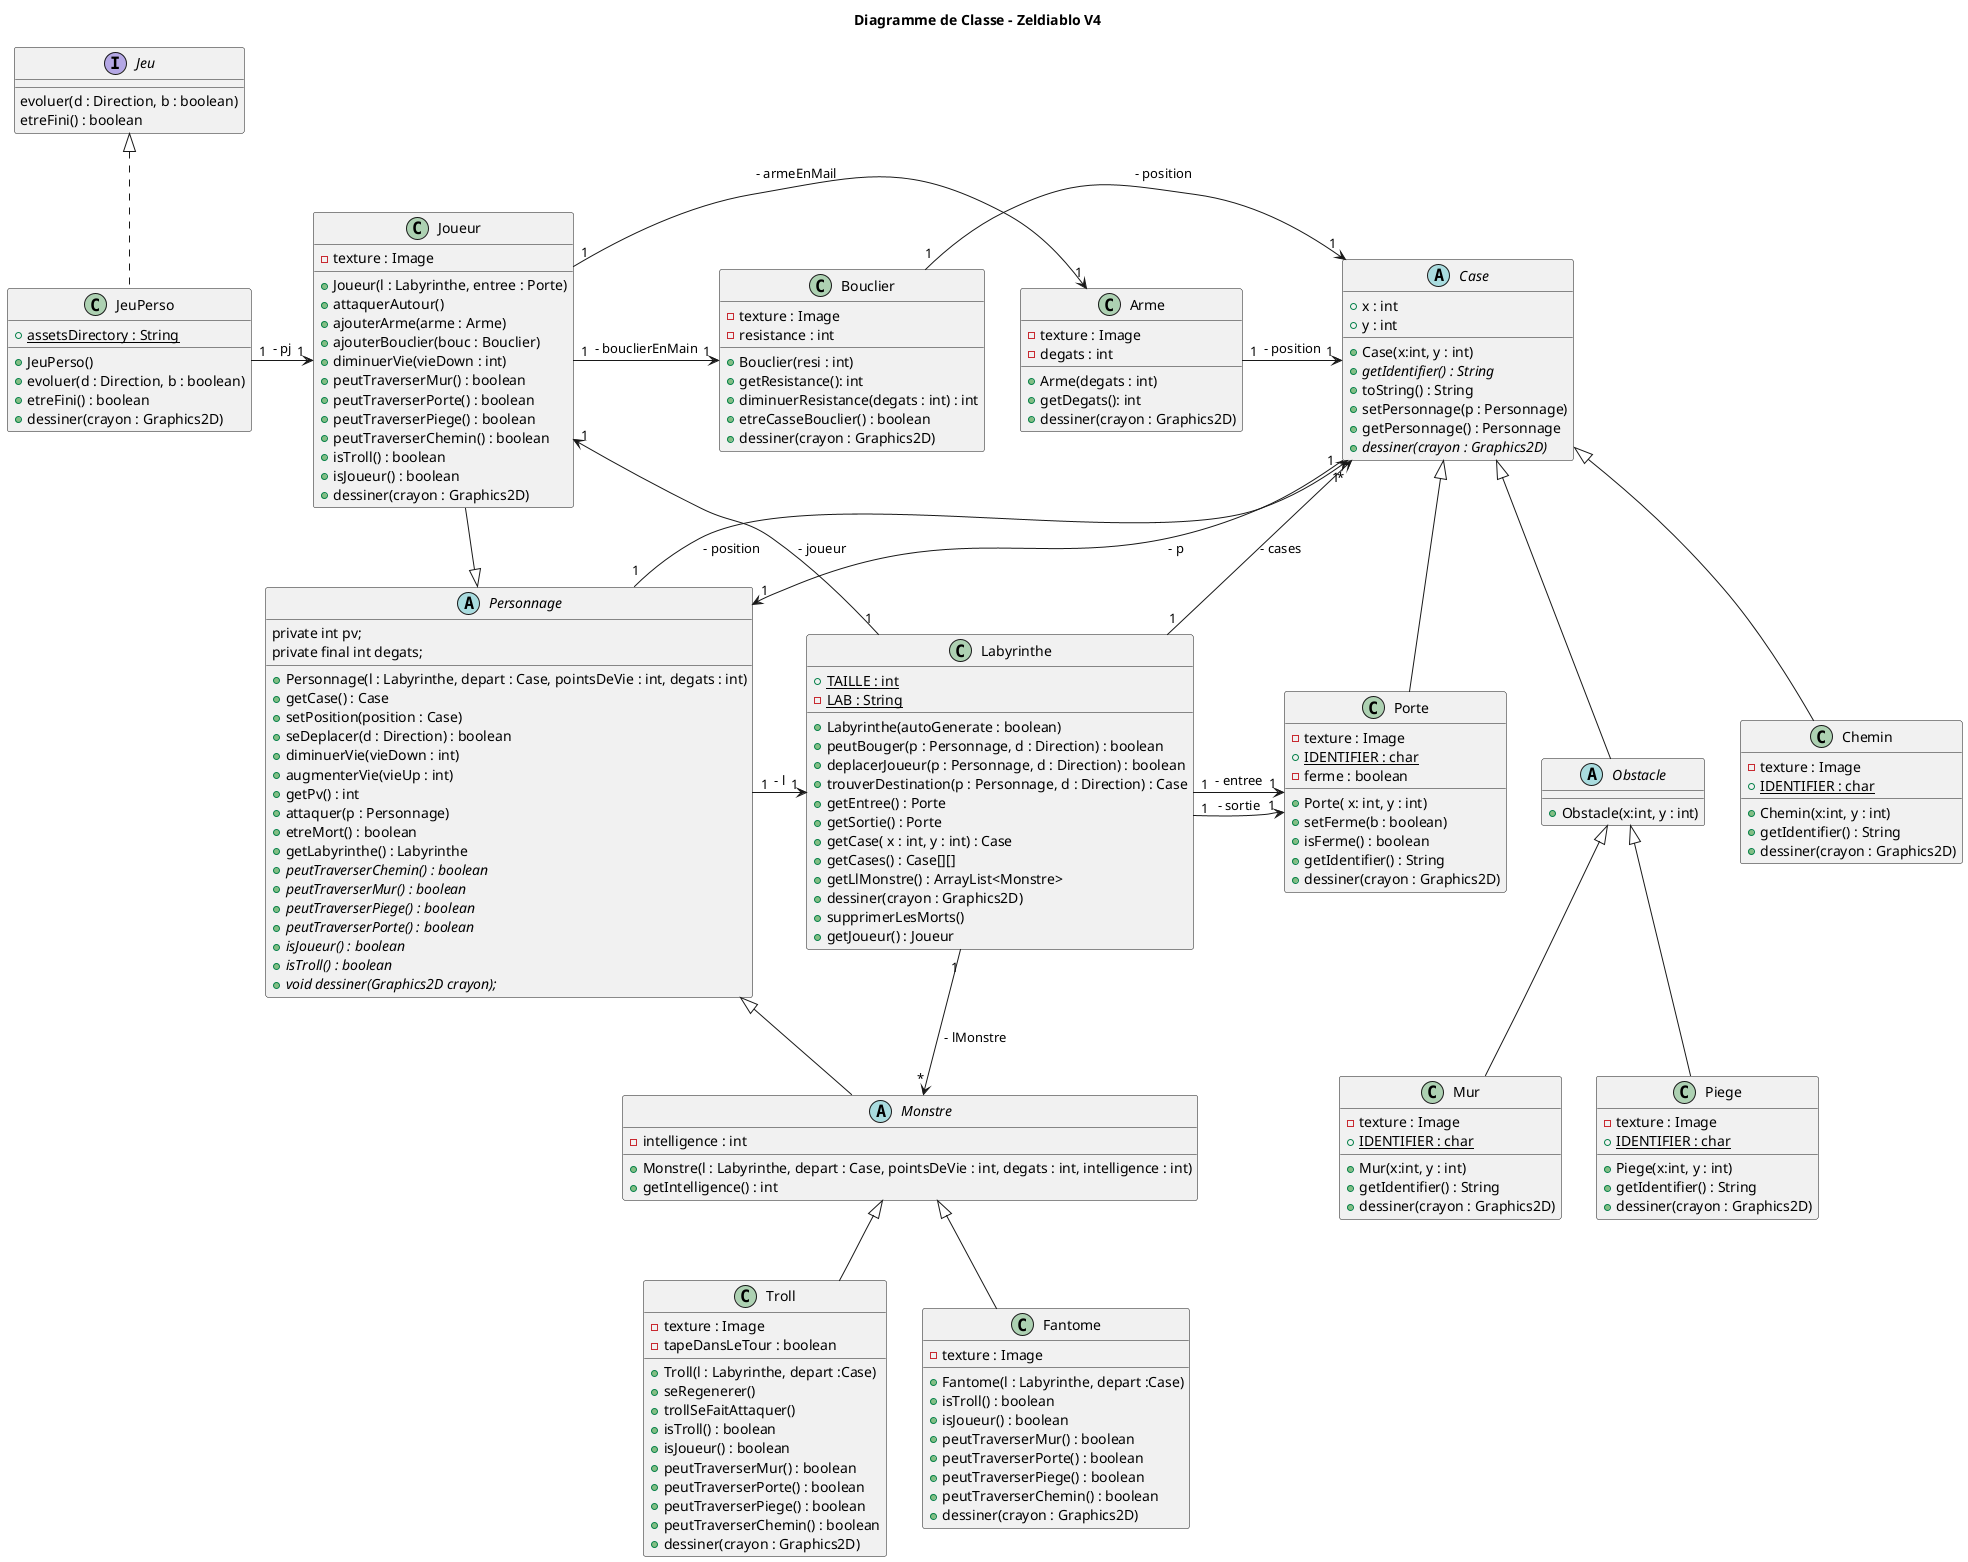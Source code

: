@startuml

title Diagramme de Classe - Zeldiablo V4

class JeuPerso implements Jeu{
    + {static} assetsDirectory : String
    + JeuPerso()
    + evoluer(d : Direction, b : boolean)
    + etreFini() : boolean
    + dessiner(crayon : Graphics2D)
}

interface Jeu{
    evoluer(d : Direction, b : boolean)
    etreFini() : boolean
}

class Labyrinthe{
        + {static} TAILLE : int
        - {static} LAB : String
        + Labyrinthe(autoGenerate : boolean)
        + peutBouger(p : Personnage, d : Direction) : boolean
        + deplacerJoueur(p : Personnage, d : Direction) : boolean
        + trouverDestination(p : Personnage, d : Direction) : Case
        + getEntree() : Porte
        + getSortie() : Porte
        + getCase( x : int, y : int) : Case
        + getCases() : Case[][]
        +getLlMonstre() : ArrayList<Monstre>
        +dessiner(crayon : Graphics2D)
        + supprimerLesMorts()
        + getJoueur() : Joueur
}

abstract class Personnage{
       private int pv;
       private final int degats;
       + Personnage(l : Labyrinthe, depart : Case, pointsDeVie : int, degats : int)
       +getCase() : Case
       +setPosition(position : Case)
       +seDeplacer(d : Direction) : boolean
       + diminuerVie(vieDown : int)
       + augmenterVie(vieUp : int)
       +getPv() : int
       + attaquer(p : Personnage)
       + etreMort() : boolean
       +getLabyrinthe() : Labyrinthe
       + {abstract}  peutTraverserChemin() : boolean
       + {abstract}  peutTraverserMur() : boolean
       + {abstract}  peutTraverserPiege() : boolean
       + {abstract}  peutTraverserPorte() : boolean
       + {abstract}  isJoueur() : boolean
       + {abstract}  isTroll() : boolean
       + {abstract} void dessiner(Graphics2D crayon);
}

abstract class Monstre extends Personnage{
    - intelligence : int
    + Monstre(l : Labyrinthe, depart : Case, pointsDeVie : int, degats : int, intelligence : int)
    + getIntelligence() : int
}

class Troll extends Monstre{
    - texture : Image
    - tapeDansLeTour : boolean
    +Troll(l : Labyrinthe, depart :Case)
    + seRegenerer()
    +trollSeFaitAttaquer()
    +isTroll() : boolean
    +isJoueur() : boolean
    +peutTraverserMur() : boolean
    +peutTraverserPorte() : boolean
    +peutTraverserPiege() : boolean
    +peutTraverserChemin() : boolean
    +dessiner(crayon : Graphics2D)
}

class Fantome extends Monstre{
    - texture : Image
    +Fantome(l : Labyrinthe, depart :Case)
    +isTroll() : boolean
    +isJoueur() : boolean
    +peutTraverserMur() : boolean
    +peutTraverserPorte() : boolean
    +peutTraverserPiege() : boolean
    +peutTraverserChemin() : boolean
    +dessiner(crayon : Graphics2D)
}


class Joueur extends Personnage{
    - texture : Image
    +Joueur(l : Labyrinthe, entree : Porte)
    +attaquerAutour()
    +ajouterArme(arme : Arme)
    +ajouterBouclier(bouc : Bouclier)
    + diminuerVie(vieDown : int)
    +peutTraverserMur() : boolean
    +peutTraverserPorte() : boolean
    +peutTraverserPiege() : boolean
    +peutTraverserChemin() : boolean
    +isTroll() : boolean
    + isJoueur() : boolean
    +dessiner(crayon : Graphics2D)
}

class Bouclier{
    - texture : Image
    - resistance : int
    +Bouclier(resi : int)
    + getResistance(): int
    + diminuerResistance(degats : int) : int
    + etreCasseBouclier() : boolean
    + dessiner(crayon : Graphics2D)
}

class Arme{
    - texture : Image
    - degats : int
    +Arme(degats : int)
    + getDegats(): int
    + dessiner(crayon : Graphics2D)
}

abstract class Case{
    + x : int
    + y : int
    + Case(x:int, y : int)
    + {abstract} getIdentifier() : String
    + toString() : String
    + setPersonnage(p : Personnage)
    + getPersonnage() : Personnage
    + {abstract} dessiner(crayon : Graphics2D)
}


abstract class Obstacle extends Case{
    + Obstacle(x:int, y : int)
}

class Chemin extends Case{
    - texture : Image
    + {static} IDENTIFIER : char
    + Chemin(x:int, y : int)
    + getIdentifier() : String
    + dessiner(crayon : Graphics2D)
}

class Mur extends Obstacle{
    - texture : Image
    + {static} IDENTIFIER : char
    + Mur(x:int, y : int)
    + getIdentifier() : String
    + dessiner(crayon : Graphics2D)
}

class Piege extends Obstacle{
    - texture : Image
    + {static} IDENTIFIER : char
    + Piege(x:int, y : int)
    + getIdentifier() : String
    + dessiner(crayon : Graphics2D)
}

class Porte extends Case{
    - texture : Image
    + {static} IDENTIFIER : char
    - ferme : boolean
    + Porte( x: int, y : int)
    +setFerme(b : boolean)
    + isFerme() : boolean
    + getIdentifier() : String
    + dessiner(crayon : Graphics2D)
}

JeuPerso "1" -> "1" Joueur: " - pj "
Labyrinthe "1" -> "1" Joueur: " - joueur "
Labyrinthe "1" -> "*" Case: " - cases "
Labyrinthe "1" -> "1" Porte: " - entree "
Labyrinthe "1" -> "1" Porte: " - sortie "
Labyrinthe "1" -> "*" Monstre: " - lMonstre "
Personnage "1" -right-> "1" Case: " - position "
Personnage "1" -> "1" Labyrinthe: " - l "
Joueur "1" -> "1" Bouclier: " - bouclierEnMain "
Joueur "1" -> "1" Arme: " - armeEnMail "
Arme "1" -> "1" Case: " - position "
Bouclier "1" -> "1" Case: " - position "
Case "1" -> "1" Personnage: " - p "

@enduml